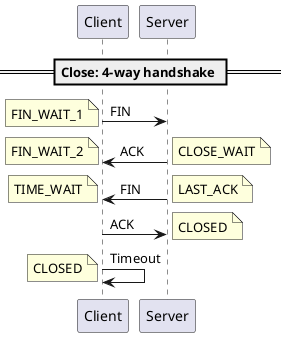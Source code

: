 @startuml TCP Handshake - Close
'title TCP Handshake - Close
participant Client
participant Server

== Close: 4-way handshake ==

Client -> Server : FIN
note left: FIN_WAIT_1
Client <- Server : ACK
note right: CLOSE_WAIT
note left: FIN_WAIT_2
Client <- Server : FIN
note left: TIME_WAIT
note right: LAST_ACK
Client -> Server : ACK
note right: CLOSED
Client -> Client : Timeout
note left: CLOSED

@enduml